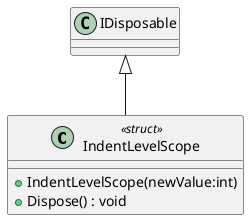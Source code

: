 @startuml
class IndentLevelScope <<struct>> {
    + IndentLevelScope(newValue:int)
    + Dispose() : void
}
IDisposable <|-- IndentLevelScope
@enduml
